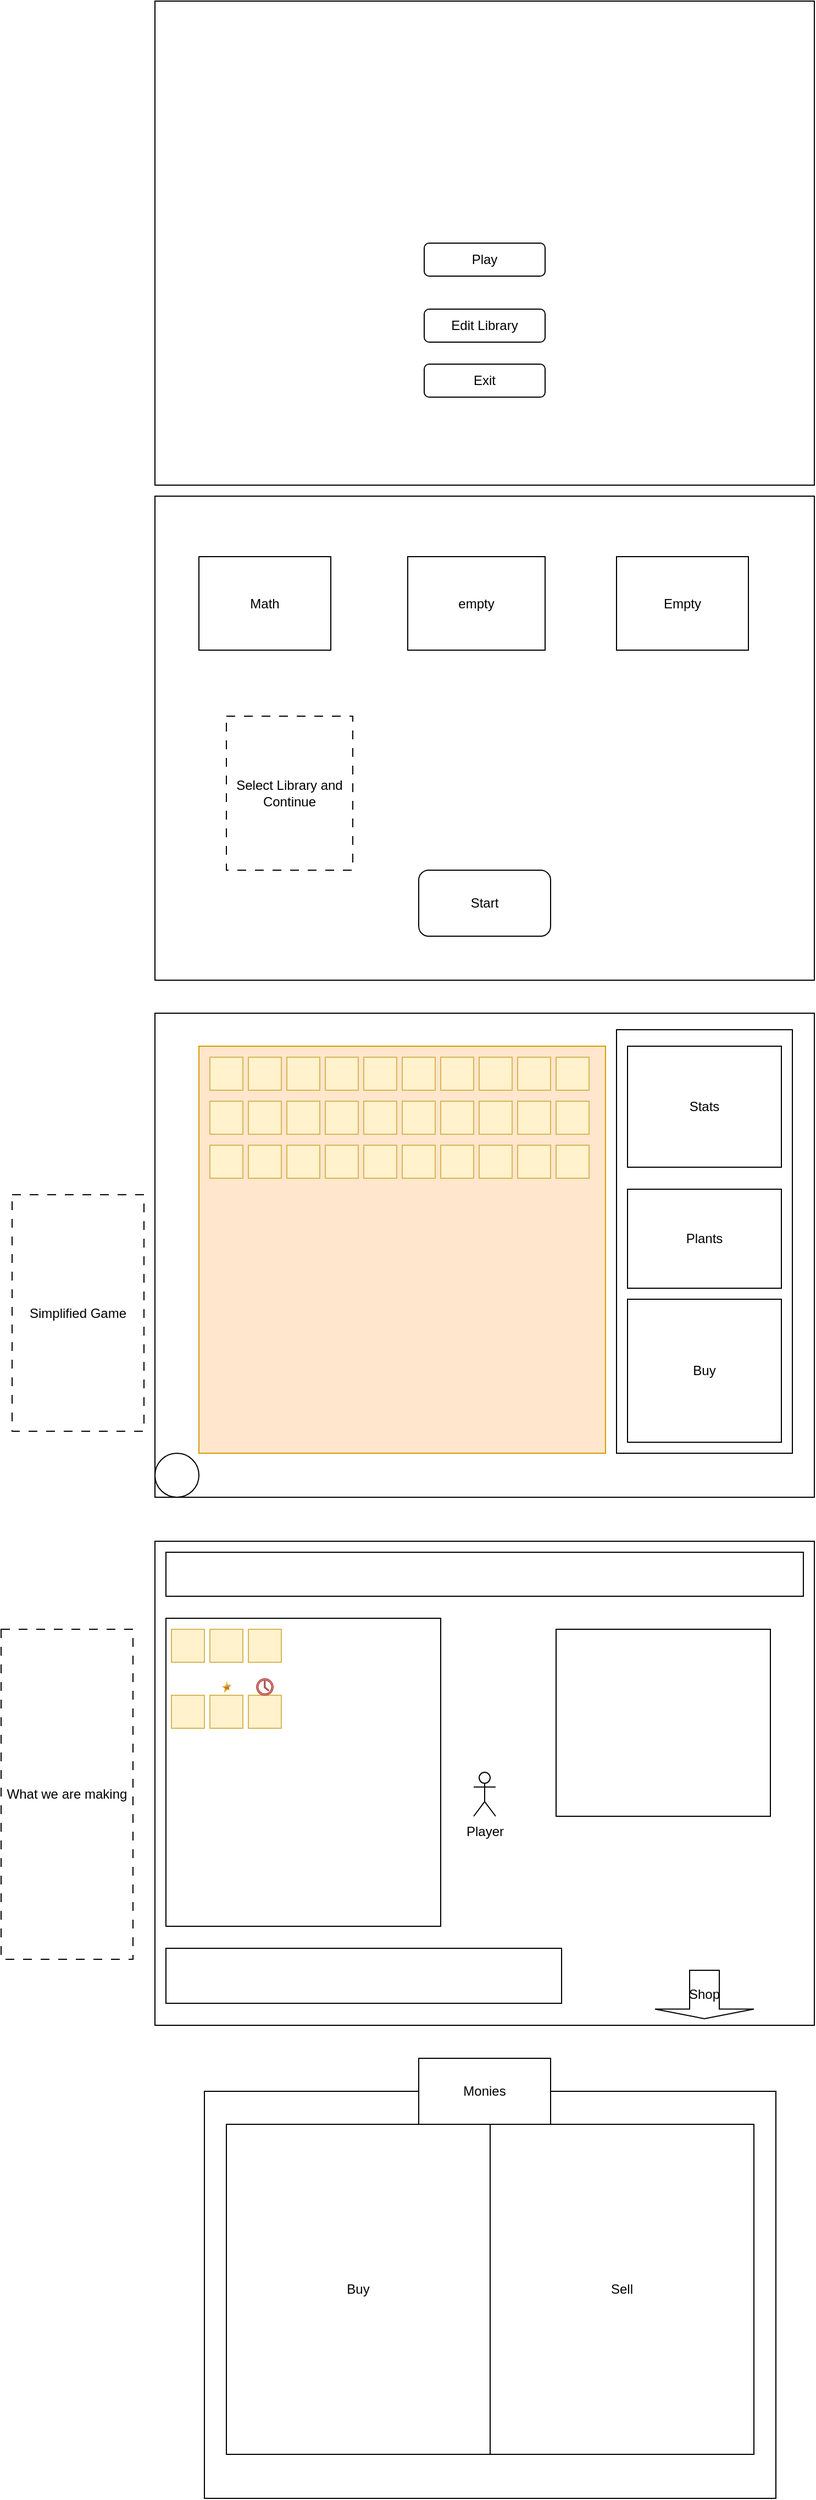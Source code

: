 <mxfile version="20.8.16" type="device"><diagram name="Page-1" id="-Aj3wTBAqj1pFQOVIJVW"><mxGraphModel dx="1182" dy="690" grid="1" gridSize="10" guides="1" tooltips="1" connect="1" arrows="1" fold="1" page="1" pageScale="1" pageWidth="827" pageHeight="1169" math="0" shadow="0"><root><mxCell id="0"/><mxCell id="1" parent="0"/><mxCell id="S8QmCAEKU1mf5VSAZOlx-1" value="" style="rounded=0;whiteSpace=wrap;html=1;" vertex="1" parent="1"><mxGeometry x="160" y="40" width="600" height="440" as="geometry"/></mxCell><mxCell id="S8QmCAEKU1mf5VSAZOlx-2" value="" style="rounded=0;whiteSpace=wrap;html=1;" vertex="1" parent="1"><mxGeometry x="160" y="490" width="600" height="440" as="geometry"/></mxCell><mxCell id="S8QmCAEKU1mf5VSAZOlx-3" value="Play" style="rounded=1;whiteSpace=wrap;html=1;" vertex="1" parent="1"><mxGeometry x="405" y="260" width="110" height="30" as="geometry"/></mxCell><mxCell id="S8QmCAEKU1mf5VSAZOlx-4" value="Exit" style="rounded=1;whiteSpace=wrap;html=1;" vertex="1" parent="1"><mxGeometry x="405" y="370" width="110" height="30" as="geometry"/></mxCell><mxCell id="S8QmCAEKU1mf5VSAZOlx-5" value="Edit Library" style="rounded=1;whiteSpace=wrap;html=1;" vertex="1" parent="1"><mxGeometry x="405" y="320" width="110" height="30" as="geometry"/></mxCell><mxCell id="S8QmCAEKU1mf5VSAZOlx-6" value="Math" style="rounded=0;whiteSpace=wrap;html=1;" vertex="1" parent="1"><mxGeometry x="200" y="545" width="120" height="85" as="geometry"/></mxCell><mxCell id="S8QmCAEKU1mf5VSAZOlx-7" value="empty" style="rounded=0;whiteSpace=wrap;html=1;" vertex="1" parent="1"><mxGeometry x="390" y="545" width="125" height="85" as="geometry"/></mxCell><mxCell id="S8QmCAEKU1mf5VSAZOlx-8" value="Empty" style="rounded=0;whiteSpace=wrap;html=1;" vertex="1" parent="1"><mxGeometry x="580" y="545" width="120" height="85" as="geometry"/></mxCell><mxCell id="S8QmCAEKU1mf5VSAZOlx-9" value="Start" style="rounded=1;whiteSpace=wrap;html=1;" vertex="1" parent="1"><mxGeometry x="400" y="830" width="120" height="60" as="geometry"/></mxCell><mxCell id="S8QmCAEKU1mf5VSAZOlx-10" value="" style="rounded=0;whiteSpace=wrap;html=1;" vertex="1" parent="1"><mxGeometry x="160" y="960" width="600" height="440" as="geometry"/></mxCell><mxCell id="S8QmCAEKU1mf5VSAZOlx-11" value="" style="whiteSpace=wrap;html=1;aspect=fixed;fillColor=#ffe6cc;strokeColor=#d79b00;" vertex="1" parent="1"><mxGeometry x="200" y="990" width="370" height="370" as="geometry"/></mxCell><mxCell id="S8QmCAEKU1mf5VSAZOlx-12" value="" style="rounded=0;whiteSpace=wrap;html=1;fillColor=#fff2cc;strokeColor=#d6b656;" vertex="1" parent="1"><mxGeometry x="210" y="1000" width="30" height="30" as="geometry"/></mxCell><mxCell id="S8QmCAEKU1mf5VSAZOlx-13" value="" style="rounded=0;whiteSpace=wrap;html=1;fillColor=#fff2cc;strokeColor=#d6b656;" vertex="1" parent="1"><mxGeometry x="245" y="1000" width="30" height="30" as="geometry"/></mxCell><mxCell id="S8QmCAEKU1mf5VSAZOlx-14" value="" style="rounded=0;whiteSpace=wrap;html=1;fillColor=#fff2cc;strokeColor=#d6b656;" vertex="1" parent="1"><mxGeometry x="280" y="1000" width="30" height="30" as="geometry"/></mxCell><mxCell id="S8QmCAEKU1mf5VSAZOlx-15" value="" style="rounded=0;whiteSpace=wrap;html=1;fillColor=#fff2cc;strokeColor=#d6b656;" vertex="1" parent="1"><mxGeometry x="315" y="1000" width="30" height="30" as="geometry"/></mxCell><mxCell id="S8QmCAEKU1mf5VSAZOlx-16" value="" style="rounded=0;whiteSpace=wrap;html=1;fillColor=#fff2cc;strokeColor=#d6b656;" vertex="1" parent="1"><mxGeometry x="350" y="1000" width="30" height="30" as="geometry"/></mxCell><mxCell id="S8QmCAEKU1mf5VSAZOlx-17" value="" style="rounded=0;whiteSpace=wrap;html=1;fillColor=#fff2cc;strokeColor=#d6b656;" vertex="1" parent="1"><mxGeometry x="385" y="1000" width="30" height="30" as="geometry"/></mxCell><mxCell id="S8QmCAEKU1mf5VSAZOlx-18" value="" style="rounded=0;whiteSpace=wrap;html=1;fillColor=#fff2cc;strokeColor=#d6b656;" vertex="1" parent="1"><mxGeometry x="420" y="1000" width="30" height="30" as="geometry"/></mxCell><mxCell id="S8QmCAEKU1mf5VSAZOlx-19" value="" style="rounded=0;whiteSpace=wrap;html=1;fillColor=#fff2cc;strokeColor=#d6b656;" vertex="1" parent="1"><mxGeometry x="455" y="1000" width="30" height="30" as="geometry"/></mxCell><mxCell id="S8QmCAEKU1mf5VSAZOlx-20" value="" style="rounded=0;whiteSpace=wrap;html=1;fillColor=#fff2cc;strokeColor=#d6b656;" vertex="1" parent="1"><mxGeometry x="490" y="1000" width="30" height="30" as="geometry"/></mxCell><mxCell id="S8QmCAEKU1mf5VSAZOlx-21" value="" style="rounded=0;whiteSpace=wrap;html=1;fillColor=#fff2cc;strokeColor=#d6b656;" vertex="1" parent="1"><mxGeometry x="525" y="1000" width="30" height="30" as="geometry"/></mxCell><mxCell id="S8QmCAEKU1mf5VSAZOlx-22" value="" style="rounded=0;whiteSpace=wrap;html=1;fillColor=#fff2cc;strokeColor=#d6b656;" vertex="1" parent="1"><mxGeometry x="490" y="1000" width="30" height="30" as="geometry"/></mxCell><mxCell id="S8QmCAEKU1mf5VSAZOlx-23" value="" style="rounded=0;whiteSpace=wrap;html=1;fillColor=#fff2cc;strokeColor=#d6b656;" vertex="1" parent="1"><mxGeometry x="525" y="1000" width="30" height="30" as="geometry"/></mxCell><mxCell id="S8QmCAEKU1mf5VSAZOlx-24" value="" style="rounded=0;whiteSpace=wrap;html=1;fillColor=#fff2cc;strokeColor=#d6b656;" vertex="1" parent="1"><mxGeometry x="455" y="1000" width="30" height="30" as="geometry"/></mxCell><mxCell id="S8QmCAEKU1mf5VSAZOlx-25" value="" style="rounded=0;whiteSpace=wrap;html=1;fillColor=#fff2cc;strokeColor=#d6b656;" vertex="1" parent="1"><mxGeometry x="490" y="1000" width="30" height="30" as="geometry"/></mxCell><mxCell id="S8QmCAEKU1mf5VSAZOlx-26" value="" style="rounded=0;whiteSpace=wrap;html=1;fillColor=#fff2cc;strokeColor=#d6b656;" vertex="1" parent="1"><mxGeometry x="525" y="1000" width="30" height="30" as="geometry"/></mxCell><mxCell id="S8QmCAEKU1mf5VSAZOlx-27" value="" style="rounded=0;whiteSpace=wrap;html=1;fillColor=#fff2cc;strokeColor=#d6b656;" vertex="1" parent="1"><mxGeometry x="455" y="1000" width="30" height="30" as="geometry"/></mxCell><mxCell id="S8QmCAEKU1mf5VSAZOlx-28" value="" style="rounded=0;whiteSpace=wrap;html=1;fillColor=#fff2cc;strokeColor=#d6b656;" vertex="1" parent="1"><mxGeometry x="420" y="1000" width="30" height="30" as="geometry"/></mxCell><mxCell id="S8QmCAEKU1mf5VSAZOlx-29" value="" style="rounded=0;whiteSpace=wrap;html=1;fillColor=#fff2cc;strokeColor=#d6b656;" vertex="1" parent="1"><mxGeometry x="210" y="1040" width="30" height="30" as="geometry"/></mxCell><mxCell id="S8QmCAEKU1mf5VSAZOlx-30" value="" style="rounded=0;whiteSpace=wrap;html=1;fillColor=#fff2cc;strokeColor=#d6b656;" vertex="1" parent="1"><mxGeometry x="245" y="1040" width="30" height="30" as="geometry"/></mxCell><mxCell id="S8QmCAEKU1mf5VSAZOlx-31" value="" style="rounded=0;whiteSpace=wrap;html=1;fillColor=#fff2cc;strokeColor=#d6b656;" vertex="1" parent="1"><mxGeometry x="280" y="1040" width="30" height="30" as="geometry"/></mxCell><mxCell id="S8QmCAEKU1mf5VSAZOlx-32" value="" style="rounded=0;whiteSpace=wrap;html=1;fillColor=#fff2cc;strokeColor=#d6b656;" vertex="1" parent="1"><mxGeometry x="315" y="1040" width="30" height="30" as="geometry"/></mxCell><mxCell id="S8QmCAEKU1mf5VSAZOlx-33" value="" style="rounded=0;whiteSpace=wrap;html=1;fillColor=#fff2cc;strokeColor=#d6b656;" vertex="1" parent="1"><mxGeometry x="350" y="1040" width="30" height="30" as="geometry"/></mxCell><mxCell id="S8QmCAEKU1mf5VSAZOlx-34" value="" style="rounded=0;whiteSpace=wrap;html=1;fillColor=#fff2cc;strokeColor=#d6b656;" vertex="1" parent="1"><mxGeometry x="385" y="1040" width="30" height="30" as="geometry"/></mxCell><mxCell id="S8QmCAEKU1mf5VSAZOlx-35" value="" style="rounded=0;whiteSpace=wrap;html=1;fillColor=#fff2cc;strokeColor=#d6b656;" vertex="1" parent="1"><mxGeometry x="490" y="1040" width="30" height="30" as="geometry"/></mxCell><mxCell id="S8QmCAEKU1mf5VSAZOlx-36" value="" style="rounded=0;whiteSpace=wrap;html=1;fillColor=#fff2cc;strokeColor=#d6b656;" vertex="1" parent="1"><mxGeometry x="525" y="1040" width="30" height="30" as="geometry"/></mxCell><mxCell id="S8QmCAEKU1mf5VSAZOlx-37" value="" style="rounded=0;whiteSpace=wrap;html=1;fillColor=#fff2cc;strokeColor=#d6b656;" vertex="1" parent="1"><mxGeometry x="455" y="1040" width="30" height="30" as="geometry"/></mxCell><mxCell id="S8QmCAEKU1mf5VSAZOlx-38" value="" style="rounded=0;whiteSpace=wrap;html=1;fillColor=#fff2cc;strokeColor=#d6b656;" vertex="1" parent="1"><mxGeometry x="420" y="1040" width="30" height="30" as="geometry"/></mxCell><mxCell id="S8QmCAEKU1mf5VSAZOlx-39" value="" style="rounded=0;whiteSpace=wrap;html=1;fillColor=#fff2cc;strokeColor=#d6b656;" vertex="1" parent="1"><mxGeometry x="210" y="1080" width="30" height="30" as="geometry"/></mxCell><mxCell id="S8QmCAEKU1mf5VSAZOlx-40" value="" style="rounded=0;whiteSpace=wrap;html=1;fillColor=#fff2cc;strokeColor=#d6b656;" vertex="1" parent="1"><mxGeometry x="245" y="1080" width="30" height="30" as="geometry"/></mxCell><mxCell id="S8QmCAEKU1mf5VSAZOlx-41" value="" style="rounded=0;whiteSpace=wrap;html=1;fillColor=#fff2cc;strokeColor=#d6b656;" vertex="1" parent="1"><mxGeometry x="280" y="1080" width="30" height="30" as="geometry"/></mxCell><mxCell id="S8QmCAEKU1mf5VSAZOlx-42" value="" style="rounded=0;whiteSpace=wrap;html=1;fillColor=#fff2cc;strokeColor=#d6b656;" vertex="1" parent="1"><mxGeometry x="315" y="1080" width="30" height="30" as="geometry"/></mxCell><mxCell id="S8QmCAEKU1mf5VSAZOlx-43" value="" style="rounded=0;whiteSpace=wrap;html=1;fillColor=#fff2cc;strokeColor=#d6b656;" vertex="1" parent="1"><mxGeometry x="350" y="1080" width="30" height="30" as="geometry"/></mxCell><mxCell id="S8QmCAEKU1mf5VSAZOlx-44" value="" style="rounded=0;whiteSpace=wrap;html=1;fillColor=#fff2cc;strokeColor=#d6b656;" vertex="1" parent="1"><mxGeometry x="385" y="1080" width="30" height="30" as="geometry"/></mxCell><mxCell id="S8QmCAEKU1mf5VSAZOlx-45" value="" style="rounded=0;whiteSpace=wrap;html=1;fillColor=#fff2cc;strokeColor=#d6b656;" vertex="1" parent="1"><mxGeometry x="490" y="1080" width="30" height="30" as="geometry"/></mxCell><mxCell id="S8QmCAEKU1mf5VSAZOlx-46" value="" style="rounded=0;whiteSpace=wrap;html=1;fillColor=#fff2cc;strokeColor=#d6b656;" vertex="1" parent="1"><mxGeometry x="525" y="1080" width="30" height="30" as="geometry"/></mxCell><mxCell id="S8QmCAEKU1mf5VSAZOlx-47" value="" style="rounded=0;whiteSpace=wrap;html=1;fillColor=#fff2cc;strokeColor=#d6b656;" vertex="1" parent="1"><mxGeometry x="455" y="1080" width="30" height="30" as="geometry"/></mxCell><mxCell id="S8QmCAEKU1mf5VSAZOlx-48" value="" style="rounded=0;whiteSpace=wrap;html=1;fillColor=#fff2cc;strokeColor=#d6b656;" vertex="1" parent="1"><mxGeometry x="420" y="1080" width="30" height="30" as="geometry"/></mxCell><mxCell id="S8QmCAEKU1mf5VSAZOlx-49" value="" style="rounded=0;whiteSpace=wrap;html=1;" vertex="1" parent="1"><mxGeometry x="580" y="975" width="160" height="385" as="geometry"/></mxCell><mxCell id="S8QmCAEKU1mf5VSAZOlx-50" value="" style="ellipse;whiteSpace=wrap;html=1;" vertex="1" parent="1"><mxGeometry x="160" y="1360" width="40" height="40" as="geometry"/></mxCell><mxCell id="S8QmCAEKU1mf5VSAZOlx-51" value="Plants" style="rounded=0;whiteSpace=wrap;html=1;" vertex="1" parent="1"><mxGeometry x="590" y="1120" width="140" height="90" as="geometry"/></mxCell><mxCell id="S8QmCAEKU1mf5VSAZOlx-52" value="Buy" style="rounded=0;whiteSpace=wrap;html=1;" vertex="1" parent="1"><mxGeometry x="590" y="1220" width="140" height="130" as="geometry"/></mxCell><mxCell id="S8QmCAEKU1mf5VSAZOlx-53" value="Stats" style="rounded=0;whiteSpace=wrap;html=1;" vertex="1" parent="1"><mxGeometry x="590" y="990" width="140" height="110" as="geometry"/></mxCell><mxCell id="S8QmCAEKU1mf5VSAZOlx-56" value="" style="rounded=0;whiteSpace=wrap;html=1;" vertex="1" parent="1"><mxGeometry x="160" y="1440" width="600" height="440" as="geometry"/></mxCell><mxCell id="S8QmCAEKU1mf5VSAZOlx-57" value="" style="rounded=0;whiteSpace=wrap;html=1;" vertex="1" parent="1"><mxGeometry x="170" y="1450" width="580" height="40" as="geometry"/></mxCell><mxCell id="S8QmCAEKU1mf5VSAZOlx-58" value="" style="rounded=0;whiteSpace=wrap;html=1;" vertex="1" parent="1"><mxGeometry x="170" y="1810" width="360" height="50" as="geometry"/></mxCell><mxCell id="S8QmCAEKU1mf5VSAZOlx-60" value="Player" style="shape=umlActor;verticalLabelPosition=bottom;verticalAlign=top;html=1;outlineConnect=0;" vertex="1" parent="1"><mxGeometry x="450" y="1650" width="20" height="40" as="geometry"/></mxCell><mxCell id="S8QmCAEKU1mf5VSAZOlx-63" value="" style="rounded=0;whiteSpace=wrap;html=1;" vertex="1" parent="1"><mxGeometry x="525" y="1520" width="195" height="170" as="geometry"/></mxCell><mxCell id="S8QmCAEKU1mf5VSAZOlx-65" value="" style="rounded=0;whiteSpace=wrap;html=1;" vertex="1" parent="1"><mxGeometry x="170" y="1510" width="250" height="280" as="geometry"/></mxCell><mxCell id="S8QmCAEKU1mf5VSAZOlx-66" value="" style="rounded=0;whiteSpace=wrap;html=1;fillColor=#fff2cc;strokeColor=#d6b656;" vertex="1" parent="1"><mxGeometry x="210" y="1000" width="30" height="30" as="geometry"/></mxCell><mxCell id="S8QmCAEKU1mf5VSAZOlx-67" value="" style="rounded=0;whiteSpace=wrap;html=1;fillColor=#fff2cc;strokeColor=#d6b656;" vertex="1" parent="1"><mxGeometry x="280" y="1000" width="30" height="30" as="geometry"/></mxCell><mxCell id="S8QmCAEKU1mf5VSAZOlx-68" value="" style="rounded=0;whiteSpace=wrap;html=1;fillColor=#fff2cc;strokeColor=#d6b656;" vertex="1" parent="1"><mxGeometry x="245" y="1000" width="30" height="30" as="geometry"/></mxCell><mxCell id="S8QmCAEKU1mf5VSAZOlx-69" value="" style="rounded=0;whiteSpace=wrap;html=1;fillColor=#fff2cc;strokeColor=#d6b656;" vertex="1" parent="1"><mxGeometry x="245" y="1040" width="30" height="30" as="geometry"/></mxCell><mxCell id="S8QmCAEKU1mf5VSAZOlx-70" value="" style="rounded=0;whiteSpace=wrap;html=1;fillColor=#fff2cc;strokeColor=#d6b656;" vertex="1" parent="1"><mxGeometry x="280" y="1040" width="30" height="30" as="geometry"/></mxCell><mxCell id="S8QmCAEKU1mf5VSAZOlx-71" value="" style="rounded=0;whiteSpace=wrap;html=1;fillColor=#fff2cc;strokeColor=#d6b656;" vertex="1" parent="1"><mxGeometry x="210" y="1040" width="30" height="30" as="geometry"/></mxCell><mxCell id="S8QmCAEKU1mf5VSAZOlx-72" value="" style="rounded=0;whiteSpace=wrap;html=1;fillColor=#fff2cc;strokeColor=#d6b656;" vertex="1" parent="1"><mxGeometry x="210" y="1080" width="30" height="30" as="geometry"/></mxCell><mxCell id="S8QmCAEKU1mf5VSAZOlx-74" value="" style="rounded=0;whiteSpace=wrap;html=1;fillColor=#fff2cc;strokeColor=#d6b656;" vertex="1" parent="1"><mxGeometry x="175" y="1520" width="30" height="30" as="geometry"/></mxCell><mxCell id="S8QmCAEKU1mf5VSAZOlx-75" value="" style="rounded=0;whiteSpace=wrap;html=1;fillColor=#fff2cc;strokeColor=#d6b656;" vertex="1" parent="1"><mxGeometry x="245" y="1520" width="30" height="30" as="geometry"/></mxCell><mxCell id="S8QmCAEKU1mf5VSAZOlx-76" value="" style="rounded=0;whiteSpace=wrap;html=1;fillColor=#fff2cc;strokeColor=#d6b656;" vertex="1" parent="1"><mxGeometry x="210" y="1520" width="30" height="30" as="geometry"/></mxCell><mxCell id="S8QmCAEKU1mf5VSAZOlx-77" value="" style="rounded=0;whiteSpace=wrap;html=1;fillColor=#fff2cc;strokeColor=#d6b656;" vertex="1" parent="1"><mxGeometry x="210" y="1580" width="30" height="30" as="geometry"/></mxCell><mxCell id="S8QmCAEKU1mf5VSAZOlx-78" value="" style="rounded=0;whiteSpace=wrap;html=1;fillColor=#fff2cc;strokeColor=#d6b656;" vertex="1" parent="1"><mxGeometry x="245" y="1580" width="30" height="30" as="geometry"/></mxCell><mxCell id="S8QmCAEKU1mf5VSAZOlx-79" value="" style="rounded=0;whiteSpace=wrap;html=1;fillColor=#fff2cc;strokeColor=#d6b656;" vertex="1" parent="1"><mxGeometry x="175" y="1580" width="30" height="30" as="geometry"/></mxCell><mxCell id="S8QmCAEKU1mf5VSAZOlx-86" value="" style="rounded=0;whiteSpace=wrap;html=1;" vertex="1" parent="1"><mxGeometry x="205" y="1940" width="520" height="370" as="geometry"/></mxCell><mxCell id="S8QmCAEKU1mf5VSAZOlx-87" value="Monies" style="rounded=0;whiteSpace=wrap;html=1;" vertex="1" parent="1"><mxGeometry x="400" y="1910" width="120" height="60" as="geometry"/></mxCell><mxCell id="S8QmCAEKU1mf5VSAZOlx-88" value="Buy" style="rounded=0;whiteSpace=wrap;html=1;" vertex="1" parent="1"><mxGeometry x="225" y="1970" width="240" height="300" as="geometry"/></mxCell><mxCell id="S8QmCAEKU1mf5VSAZOlx-89" value="Sell" style="rounded=0;whiteSpace=wrap;html=1;" vertex="1" parent="1"><mxGeometry x="465" y="1970" width="240" height="300" as="geometry"/></mxCell><mxCell id="S8QmCAEKU1mf5VSAZOlx-92" value="Shop" style="shape=singleArrow;direction=south;whiteSpace=wrap;html=1;" vertex="1" parent="1"><mxGeometry x="615" y="1830" width="90" height="44" as="geometry"/></mxCell><mxCell id="S8QmCAEKU1mf5VSAZOlx-96" value="Select Library and Continue" style="rounded=0;whiteSpace=wrap;html=1;dashed=1;dashPattern=8 8;" vertex="1" parent="1"><mxGeometry x="225" y="690" width="115" height="140" as="geometry"/></mxCell><mxCell id="S8QmCAEKU1mf5VSAZOlx-97" value="Simplified Game" style="rounded=0;whiteSpace=wrap;html=1;dashed=1;dashPattern=8 8;" vertex="1" parent="1"><mxGeometry x="30" y="1125" width="120" height="215" as="geometry"/></mxCell><mxCell id="S8QmCAEKU1mf5VSAZOlx-99" value="What we are making" style="rounded=0;whiteSpace=wrap;html=1;dashed=1;dashPattern=8 8;" vertex="1" parent="1"><mxGeometry x="20" y="1520" width="120" height="300" as="geometry"/></mxCell><mxCell id="S8QmCAEKU1mf5VSAZOlx-101" value="" style="sketch=0;pointerEvents=1;shadow=0;dashed=0;html=1;strokeColor=#b85450;fillColor=#f8cecc;labelPosition=center;verticalLabelPosition=bottom;verticalAlign=top;outlineConnect=0;align=center;shape=mxgraph.office.concepts.clock;dashPattern=8 8;" vertex="1" parent="1"><mxGeometry x="252.5" y="1565" width="15" height="15" as="geometry"/></mxCell><mxCell id="S8QmCAEKU1mf5VSAZOlx-102" value="" style="image;html=1;image=img/lib/clip_art/general/Star_128x128.png;dashed=1;dashPattern=8 8;" vertex="1" parent="1"><mxGeometry x="210" y="1567.5" width="30" height="10" as="geometry"/></mxCell></root></mxGraphModel></diagram></mxfile>